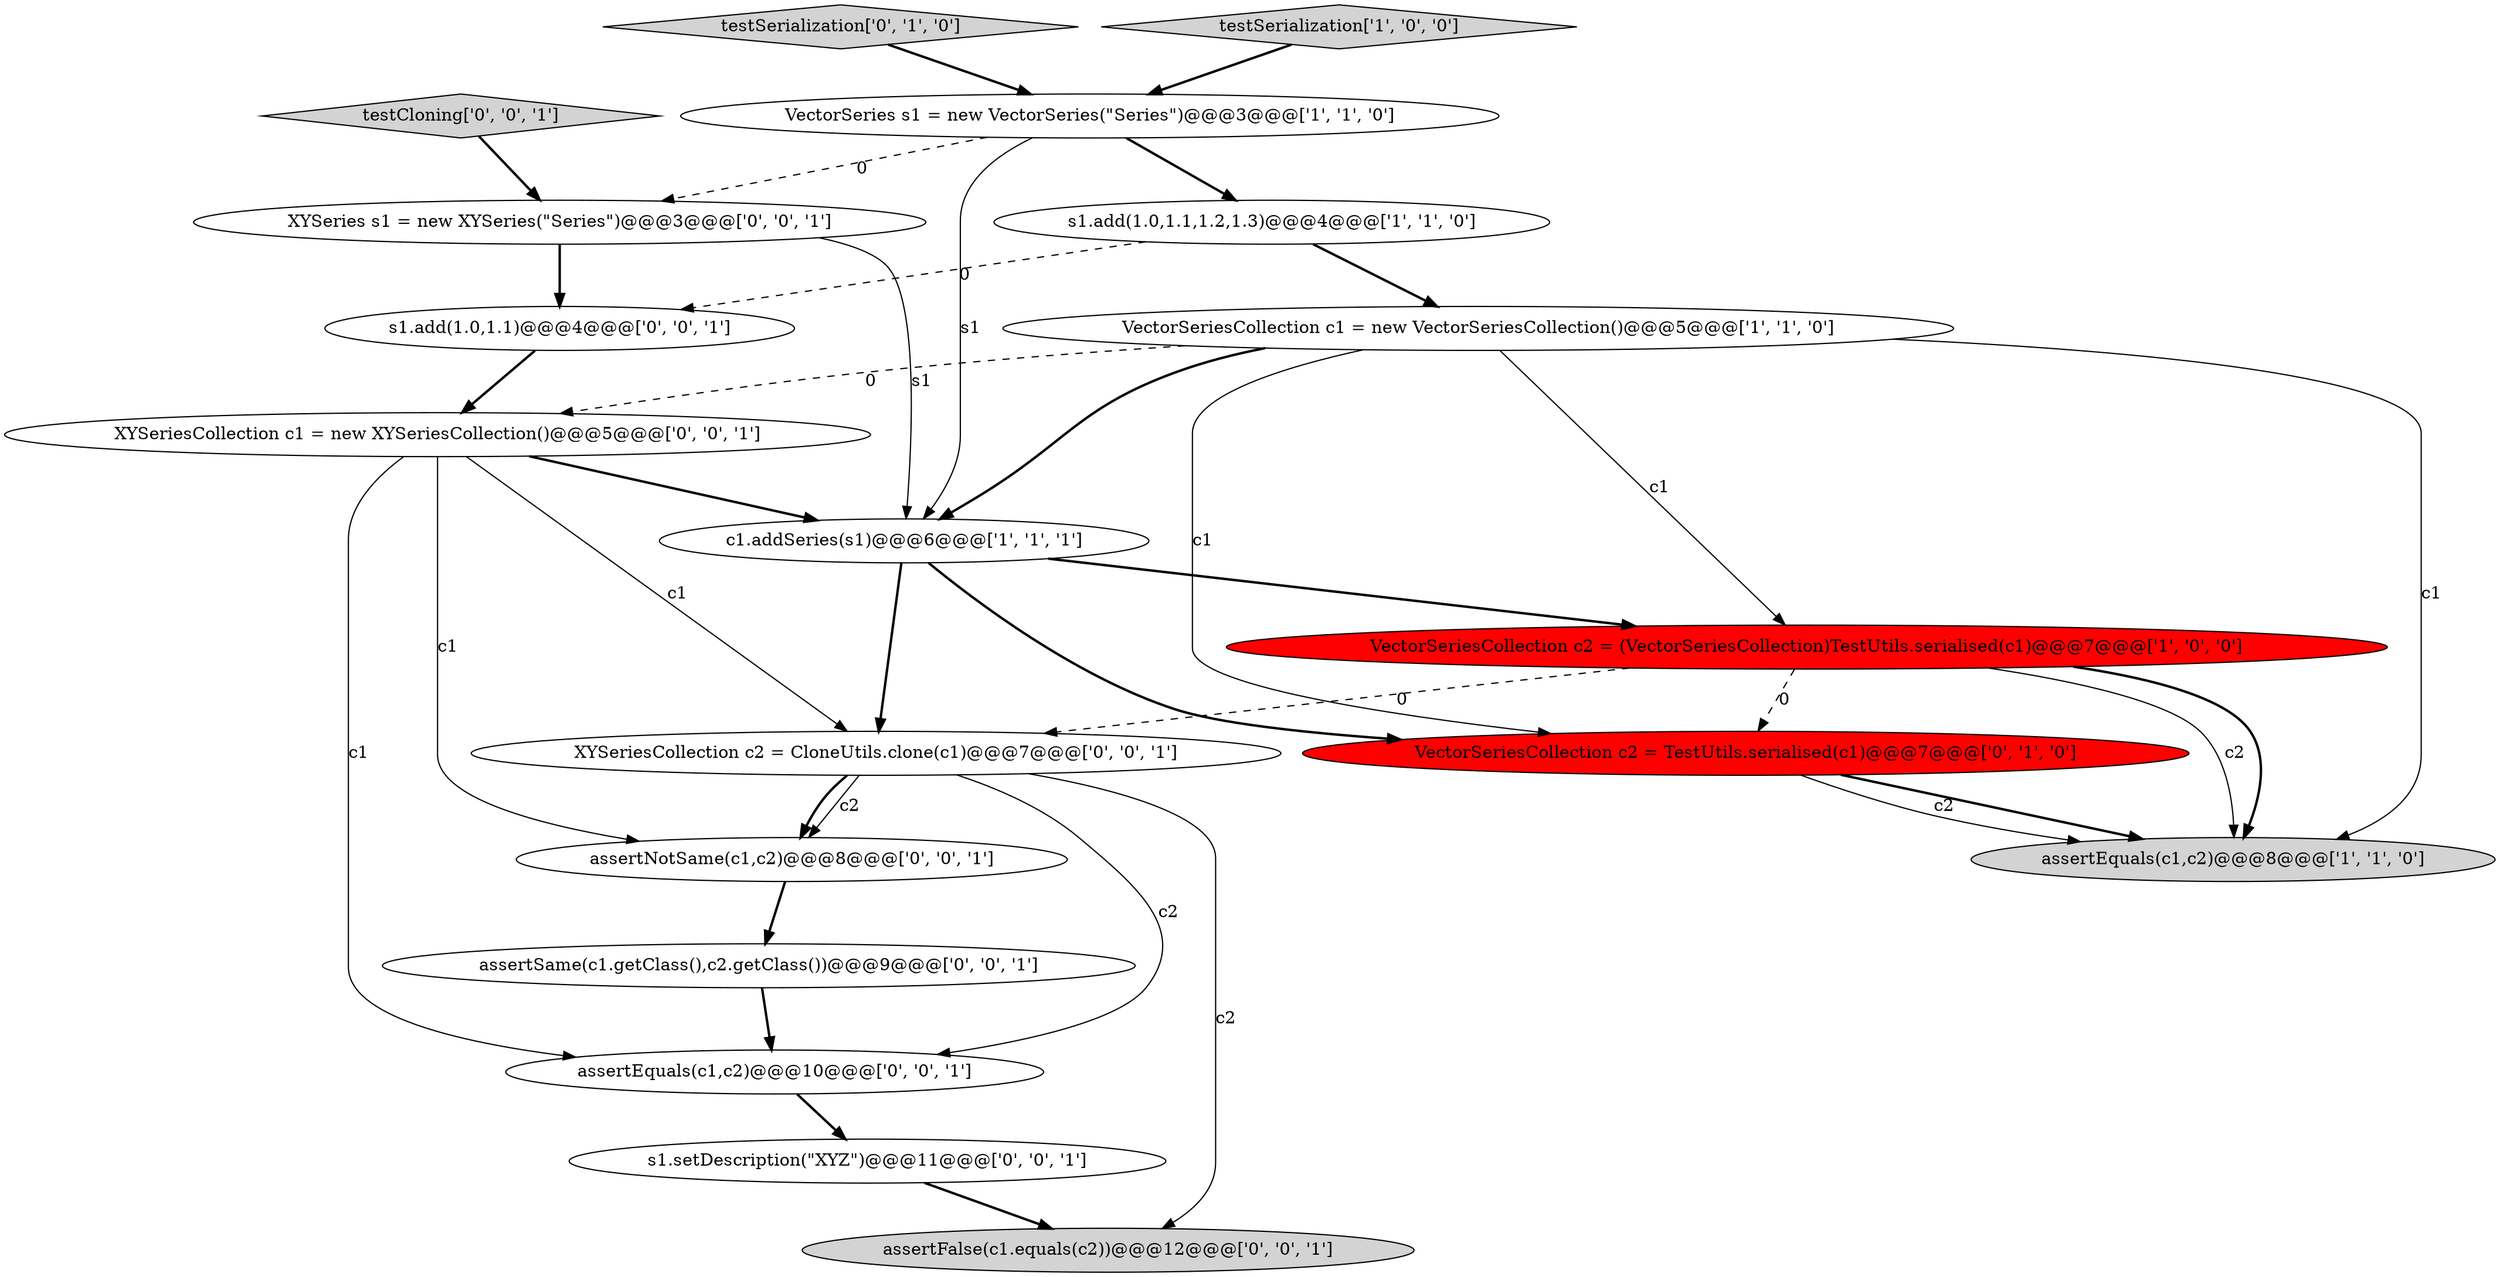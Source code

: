 digraph {
17 [style = filled, label = "assertNotSame(c1,c2)@@@8@@@['0', '0', '1']", fillcolor = white, shape = ellipse image = "AAA0AAABBB3BBB"];
4 [style = filled, label = "c1.addSeries(s1)@@@6@@@['1', '1', '1']", fillcolor = white, shape = ellipse image = "AAA0AAABBB1BBB"];
8 [style = filled, label = "VectorSeriesCollection c2 = TestUtils.serialised(c1)@@@7@@@['0', '1', '0']", fillcolor = red, shape = ellipse image = "AAA1AAABBB2BBB"];
7 [style = filled, label = "testSerialization['0', '1', '0']", fillcolor = lightgray, shape = diamond image = "AAA0AAABBB2BBB"];
13 [style = filled, label = "assertFalse(c1.equals(c2))@@@12@@@['0', '0', '1']", fillcolor = lightgray, shape = ellipse image = "AAA0AAABBB3BBB"];
14 [style = filled, label = "s1.add(1.0,1.1)@@@4@@@['0', '0', '1']", fillcolor = white, shape = ellipse image = "AAA0AAABBB3BBB"];
18 [style = filled, label = "assertEquals(c1,c2)@@@10@@@['0', '0', '1']", fillcolor = white, shape = ellipse image = "AAA0AAABBB3BBB"];
12 [style = filled, label = "s1.setDescription(\"XYZ\")@@@11@@@['0', '0', '1']", fillcolor = white, shape = ellipse image = "AAA0AAABBB3BBB"];
0 [style = filled, label = "testSerialization['1', '0', '0']", fillcolor = lightgray, shape = diamond image = "AAA0AAABBB1BBB"];
5 [style = filled, label = "s1.add(1.0,1.1,1.2,1.3)@@@4@@@['1', '1', '0']", fillcolor = white, shape = ellipse image = "AAA0AAABBB1BBB"];
15 [style = filled, label = "assertSame(c1.getClass(),c2.getClass())@@@9@@@['0', '0', '1']", fillcolor = white, shape = ellipse image = "AAA0AAABBB3BBB"];
1 [style = filled, label = "VectorSeriesCollection c2 = (VectorSeriesCollection)TestUtils.serialised(c1)@@@7@@@['1', '0', '0']", fillcolor = red, shape = ellipse image = "AAA1AAABBB1BBB"];
3 [style = filled, label = "VectorSeriesCollection c1 = new VectorSeriesCollection()@@@5@@@['1', '1', '0']", fillcolor = white, shape = ellipse image = "AAA0AAABBB1BBB"];
11 [style = filled, label = "XYSeriesCollection c2 = CloneUtils.clone(c1)@@@7@@@['0', '0', '1']", fillcolor = white, shape = ellipse image = "AAA0AAABBB3BBB"];
16 [style = filled, label = "XYSeries s1 = new XYSeries(\"Series\")@@@3@@@['0', '0', '1']", fillcolor = white, shape = ellipse image = "AAA0AAABBB3BBB"];
6 [style = filled, label = "assertEquals(c1,c2)@@@8@@@['1', '1', '0']", fillcolor = lightgray, shape = ellipse image = "AAA0AAABBB1BBB"];
2 [style = filled, label = "VectorSeries s1 = new VectorSeries(\"Series\")@@@3@@@['1', '1', '0']", fillcolor = white, shape = ellipse image = "AAA0AAABBB1BBB"];
10 [style = filled, label = "XYSeriesCollection c1 = new XYSeriesCollection()@@@5@@@['0', '0', '1']", fillcolor = white, shape = ellipse image = "AAA0AAABBB3BBB"];
9 [style = filled, label = "testCloning['0', '0', '1']", fillcolor = lightgray, shape = diamond image = "AAA0AAABBB3BBB"];
5->3 [style = bold, label=""];
5->14 [style = dashed, label="0"];
3->8 [style = solid, label="c1"];
0->2 [style = bold, label=""];
18->12 [style = bold, label=""];
14->10 [style = bold, label=""];
8->6 [style = bold, label=""];
1->6 [style = solid, label="c2"];
10->18 [style = solid, label="c1"];
3->4 [style = bold, label=""];
15->18 [style = bold, label=""];
9->16 [style = bold, label=""];
3->1 [style = solid, label="c1"];
10->17 [style = solid, label="c1"];
11->18 [style = solid, label="c2"];
2->4 [style = solid, label="s1"];
12->13 [style = bold, label=""];
1->6 [style = bold, label=""];
3->6 [style = solid, label="c1"];
11->17 [style = solid, label="c2"];
7->2 [style = bold, label=""];
16->4 [style = solid, label="s1"];
2->16 [style = dashed, label="0"];
1->11 [style = dashed, label="0"];
17->15 [style = bold, label=""];
11->13 [style = solid, label="c2"];
10->4 [style = bold, label=""];
8->6 [style = solid, label="c2"];
4->8 [style = bold, label=""];
16->14 [style = bold, label=""];
11->17 [style = bold, label=""];
1->8 [style = dashed, label="0"];
4->1 [style = bold, label=""];
10->11 [style = solid, label="c1"];
3->10 [style = dashed, label="0"];
4->11 [style = bold, label=""];
2->5 [style = bold, label=""];
}
